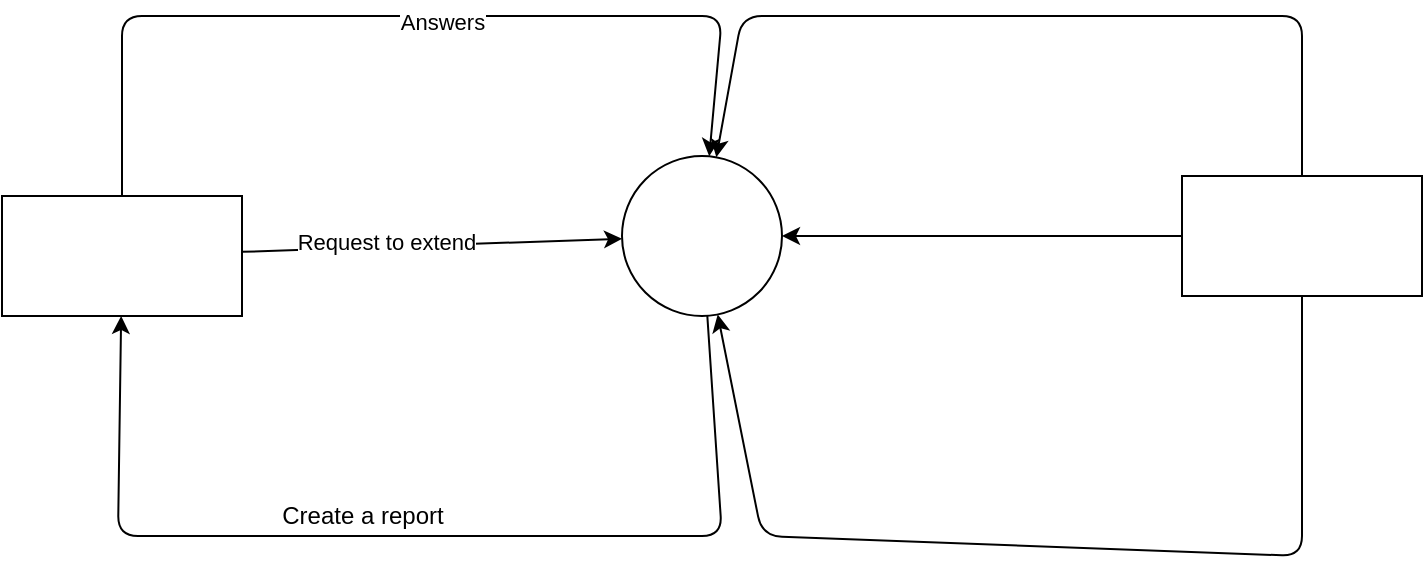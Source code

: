 <mxfile version="14.7.6" type="github">
  <diagram id="RqSzgveTQK4QmxU6jOhQ" name="Page-1">
    <mxGraphModel dx="862" dy="484" grid="1" gridSize="10" guides="1" tooltips="1" connect="1" arrows="1" fold="1" page="0" pageScale="1" pageWidth="850" pageHeight="1100" math="0" shadow="0">
      <root>
        <mxCell id="0" />
        <mxCell id="1" parent="0" />
        <mxCell id="V0XN5CRiZY2vASkGpkIL-1" value="" style="rounded=0;whiteSpace=wrap;html=1;" vertex="1" parent="1">
          <mxGeometry x="70" y="200" width="120" height="60" as="geometry" />
        </mxCell>
        <mxCell id="V0XN5CRiZY2vASkGpkIL-2" value="" style="ellipse;whiteSpace=wrap;html=1;aspect=fixed;" vertex="1" parent="1">
          <mxGeometry x="380" y="180" width="80" height="80" as="geometry" />
        </mxCell>
        <mxCell id="V0XN5CRiZY2vASkGpkIL-3" value="" style="rounded=0;whiteSpace=wrap;html=1;" vertex="1" parent="1">
          <mxGeometry x="660" y="190" width="120" height="60" as="geometry" />
        </mxCell>
        <mxCell id="V0XN5CRiZY2vASkGpkIL-4" value="" style="endArrow=classic;html=1;" edge="1" parent="1" source="V0XN5CRiZY2vASkGpkIL-1" target="V0XN5CRiZY2vASkGpkIL-2">
          <mxGeometry width="50" height="50" relative="1" as="geometry">
            <mxPoint x="400" y="280" as="sourcePoint" />
            <mxPoint x="430" y="190" as="targetPoint" />
            <Array as="points">
              <mxPoint x="130" y="110" />
              <mxPoint x="430" y="110" />
            </Array>
          </mxGeometry>
        </mxCell>
        <mxCell id="V0XN5CRiZY2vASkGpkIL-13" value="Answers" style="edgeLabel;html=1;align=center;verticalAlign=middle;resizable=0;points=[];" vertex="1" connectable="0" parent="V0XN5CRiZY2vASkGpkIL-4">
          <mxGeometry x="0.086" y="-3" relative="1" as="geometry">
            <mxPoint as="offset" />
          </mxGeometry>
        </mxCell>
        <mxCell id="V0XN5CRiZY2vASkGpkIL-5" value="" style="endArrow=classic;html=1;" edge="1" parent="1" source="V0XN5CRiZY2vASkGpkIL-2" target="V0XN5CRiZY2vASkGpkIL-1">
          <mxGeometry width="50" height="50" relative="1" as="geometry">
            <mxPoint x="400" y="280" as="sourcePoint" />
            <mxPoint x="450" y="230" as="targetPoint" />
            <Array as="points">
              <mxPoint x="430" y="370" />
              <mxPoint x="128" y="370" />
            </Array>
          </mxGeometry>
        </mxCell>
        <mxCell id="V0XN5CRiZY2vASkGpkIL-6" value="" style="endArrow=classic;html=1;" edge="1" parent="1" source="V0XN5CRiZY2vASkGpkIL-3" target="V0XN5CRiZY2vASkGpkIL-2">
          <mxGeometry width="50" height="50" relative="1" as="geometry">
            <mxPoint x="400" y="280" as="sourcePoint" />
            <mxPoint x="450" y="250" as="targetPoint" />
            <Array as="points">
              <mxPoint x="720" y="380" />
              <mxPoint x="450" y="370" />
            </Array>
          </mxGeometry>
        </mxCell>
        <mxCell id="V0XN5CRiZY2vASkGpkIL-8" value="" style="endArrow=classic;html=1;" edge="1" parent="1" source="V0XN5CRiZY2vASkGpkIL-3" target="V0XN5CRiZY2vASkGpkIL-2">
          <mxGeometry width="50" height="50" relative="1" as="geometry">
            <mxPoint x="400" y="280" as="sourcePoint" />
            <mxPoint x="440" y="181" as="targetPoint" />
            <Array as="points">
              <mxPoint x="720" y="110" />
              <mxPoint x="440" y="110" />
            </Array>
          </mxGeometry>
        </mxCell>
        <mxCell id="V0XN5CRiZY2vASkGpkIL-9" value="" style="endArrow=classic;html=1;" edge="1" parent="1" source="V0XN5CRiZY2vASkGpkIL-3" target="V0XN5CRiZY2vASkGpkIL-2">
          <mxGeometry width="50" height="50" relative="1" as="geometry">
            <mxPoint x="400" y="280" as="sourcePoint" />
            <mxPoint x="450" y="222" as="targetPoint" />
          </mxGeometry>
        </mxCell>
        <mxCell id="V0XN5CRiZY2vASkGpkIL-10" value="Create a report" style="text;html=1;align=center;verticalAlign=middle;resizable=0;points=[];autosize=1;strokeColor=none;" vertex="1" parent="1">
          <mxGeometry x="200" y="350" width="100" height="20" as="geometry" />
        </mxCell>
        <mxCell id="V0XN5CRiZY2vASkGpkIL-11" value="" style="endArrow=classic;html=1;" edge="1" parent="1" source="V0XN5CRiZY2vASkGpkIL-1" target="V0XN5CRiZY2vASkGpkIL-2">
          <mxGeometry width="50" height="50" relative="1" as="geometry">
            <mxPoint x="400" y="280" as="sourcePoint" />
            <mxPoint x="410" y="230" as="targetPoint" />
          </mxGeometry>
        </mxCell>
        <mxCell id="V0XN5CRiZY2vASkGpkIL-12" value="Request to extend" style="edgeLabel;html=1;align=center;verticalAlign=middle;resizable=0;points=[];" vertex="1" connectable="0" parent="V0XN5CRiZY2vASkGpkIL-11">
          <mxGeometry x="-0.242" y="3" relative="1" as="geometry">
            <mxPoint as="offset" />
          </mxGeometry>
        </mxCell>
      </root>
    </mxGraphModel>
  </diagram>
</mxfile>

